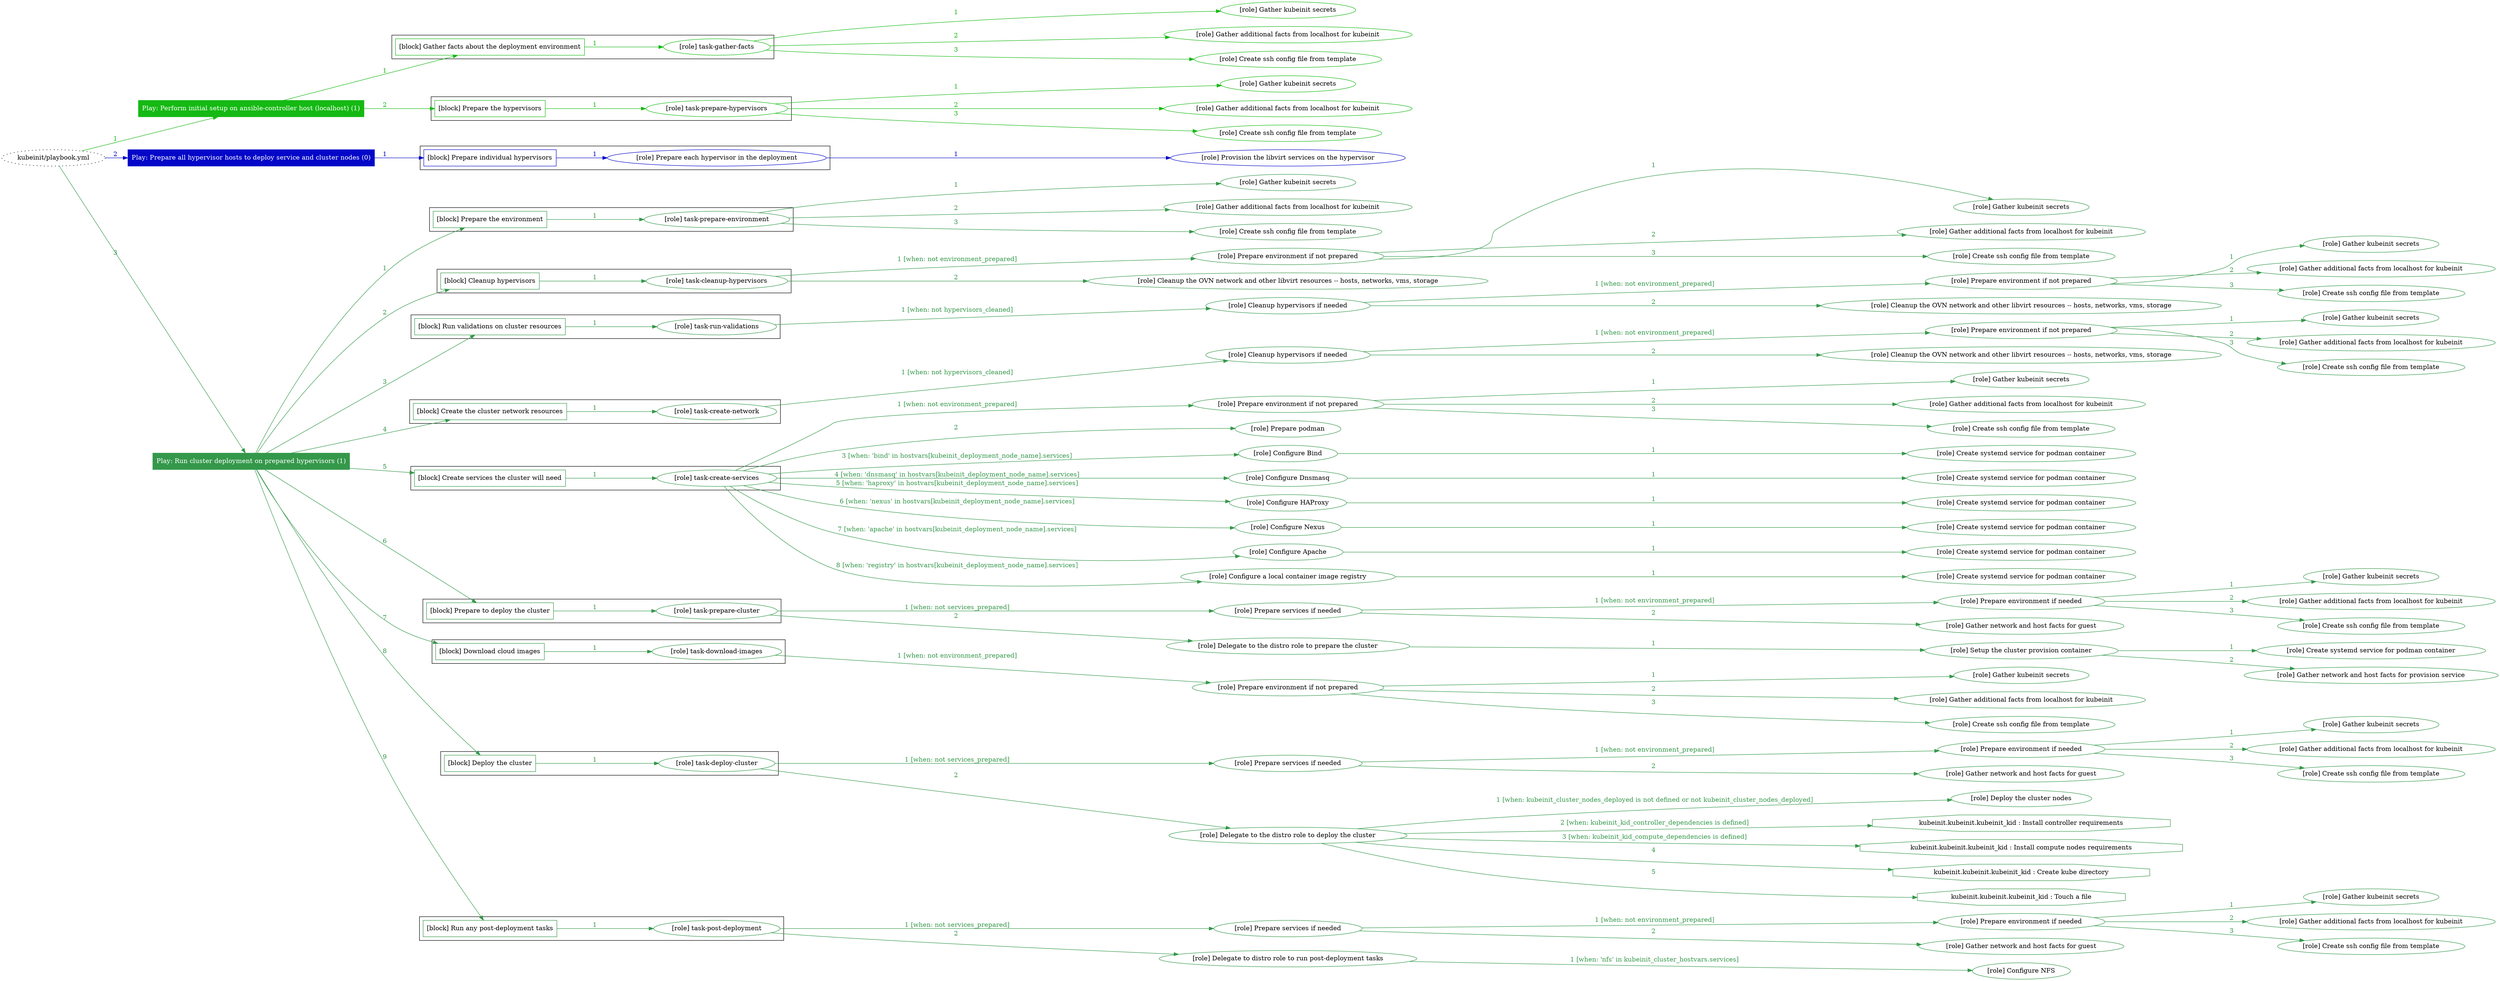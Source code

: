 digraph {
	graph [concentrate=true ordering=in rankdir=LR ratio=fill]
	edge [esep=5 sep=10]
	"kubeinit/playbook.yml" [URL="/home/runner/work/kubeinit/kubeinit/kubeinit/playbook.yml" id=playbook_e807b6be style=dotted]
	play_10ecc26c [label="Play: Perform initial setup on ansible-controller host (localhost) (1)" URL="/home/runner/work/kubeinit/kubeinit/kubeinit/playbook.yml" color="#15b913" fontcolor="#ffffff" id=play_10ecc26c shape=box style=filled tooltip=localhost]
	"kubeinit/playbook.yml" -> play_10ecc26c [label="1 " color="#15b913" fontcolor="#15b913" id=edge_acd201b9 labeltooltip="1 " tooltip="1 "]
	subgraph "Gather kubeinit secrets" {
		role_f698a0d1 [label="[role] Gather kubeinit secrets" URL="/home/runner/.ansible/collections/ansible_collections/kubeinit/kubeinit/roles/kubeinit_prepare/tasks/gather_kubeinit_facts.yml" color="#15b913" id=role_f698a0d1 tooltip="Gather kubeinit secrets"]
	}
	subgraph "Gather additional facts from localhost for kubeinit" {
		role_a2c9de89 [label="[role] Gather additional facts from localhost for kubeinit" URL="/home/runner/.ansible/collections/ansible_collections/kubeinit/kubeinit/roles/kubeinit_prepare/tasks/gather_kubeinit_facts.yml" color="#15b913" id=role_a2c9de89 tooltip="Gather additional facts from localhost for kubeinit"]
	}
	subgraph "Create ssh config file from template" {
		role_c436b6b9 [label="[role] Create ssh config file from template" URL="/home/runner/.ansible/collections/ansible_collections/kubeinit/kubeinit/roles/kubeinit_prepare/tasks/gather_kubeinit_facts.yml" color="#15b913" id=role_c436b6b9 tooltip="Create ssh config file from template"]
	}
	subgraph "task-gather-facts" {
		role_02a99af9 [label="[role] task-gather-facts" URL="/home/runner/work/kubeinit/kubeinit/kubeinit/playbook.yml" color="#15b913" id=role_02a99af9 tooltip="task-gather-facts"]
		role_02a99af9 -> role_f698a0d1 [label="1 " color="#15b913" fontcolor="#15b913" id=edge_52dd3b9f labeltooltip="1 " tooltip="1 "]
		role_02a99af9 -> role_a2c9de89 [label="2 " color="#15b913" fontcolor="#15b913" id=edge_810776d3 labeltooltip="2 " tooltip="2 "]
		role_02a99af9 -> role_c436b6b9 [label="3 " color="#15b913" fontcolor="#15b913" id=edge_ec79016c labeltooltip="3 " tooltip="3 "]
	}
	subgraph "Gather kubeinit secrets" {
		role_a6b017d1 [label="[role] Gather kubeinit secrets" URL="/home/runner/.ansible/collections/ansible_collections/kubeinit/kubeinit/roles/kubeinit_prepare/tasks/gather_kubeinit_facts.yml" color="#15b913" id=role_a6b017d1 tooltip="Gather kubeinit secrets"]
	}
	subgraph "Gather additional facts from localhost for kubeinit" {
		role_a07c6ed6 [label="[role] Gather additional facts from localhost for kubeinit" URL="/home/runner/.ansible/collections/ansible_collections/kubeinit/kubeinit/roles/kubeinit_prepare/tasks/gather_kubeinit_facts.yml" color="#15b913" id=role_a07c6ed6 tooltip="Gather additional facts from localhost for kubeinit"]
	}
	subgraph "Create ssh config file from template" {
		role_5b203758 [label="[role] Create ssh config file from template" URL="/home/runner/.ansible/collections/ansible_collections/kubeinit/kubeinit/roles/kubeinit_prepare/tasks/gather_kubeinit_facts.yml" color="#15b913" id=role_5b203758 tooltip="Create ssh config file from template"]
	}
	subgraph "task-prepare-hypervisors" {
		role_d3aebaba [label="[role] task-prepare-hypervisors" URL="/home/runner/work/kubeinit/kubeinit/kubeinit/playbook.yml" color="#15b913" id=role_d3aebaba tooltip="task-prepare-hypervisors"]
		role_d3aebaba -> role_a6b017d1 [label="1 " color="#15b913" fontcolor="#15b913" id=edge_6aeb4e05 labeltooltip="1 " tooltip="1 "]
		role_d3aebaba -> role_a07c6ed6 [label="2 " color="#15b913" fontcolor="#15b913" id=edge_a99eef90 labeltooltip="2 " tooltip="2 "]
		role_d3aebaba -> role_5b203758 [label="3 " color="#15b913" fontcolor="#15b913" id=edge_a9aad8bb labeltooltip="3 " tooltip="3 "]
	}
	subgraph "Play: Perform initial setup on ansible-controller host (localhost) (1)" {
		play_10ecc26c -> block_77534f14 [label=1 color="#15b913" fontcolor="#15b913" id=edge_add22c02 labeltooltip=1 tooltip=1]
		subgraph cluster_block_77534f14 {
			block_77534f14 [label="[block] Gather facts about the deployment environment" URL="/home/runner/work/kubeinit/kubeinit/kubeinit/playbook.yml" color="#15b913" id=block_77534f14 labeltooltip="Gather facts about the deployment environment" shape=box tooltip="Gather facts about the deployment environment"]
			block_77534f14 -> role_02a99af9 [label="1 " color="#15b913" fontcolor="#15b913" id=edge_48f6c932 labeltooltip="1 " tooltip="1 "]
		}
		play_10ecc26c -> block_ca06f6c1 [label=2 color="#15b913" fontcolor="#15b913" id=edge_6a74c12a labeltooltip=2 tooltip=2]
		subgraph cluster_block_ca06f6c1 {
			block_ca06f6c1 [label="[block] Prepare the hypervisors" URL="/home/runner/work/kubeinit/kubeinit/kubeinit/playbook.yml" color="#15b913" id=block_ca06f6c1 labeltooltip="Prepare the hypervisors" shape=box tooltip="Prepare the hypervisors"]
			block_ca06f6c1 -> role_d3aebaba [label="1 " color="#15b913" fontcolor="#15b913" id=edge_d5323cfe labeltooltip="1 " tooltip="1 "]
		}
	}
	play_40a67f04 [label="Play: Prepare all hypervisor hosts to deploy service and cluster nodes (0)" URL="/home/runner/work/kubeinit/kubeinit/kubeinit/playbook.yml" color="#0407c8" fontcolor="#ffffff" id=play_40a67f04 shape=box style=filled tooltip="Play: Prepare all hypervisor hosts to deploy service and cluster nodes (0)"]
	"kubeinit/playbook.yml" -> play_40a67f04 [label="2 " color="#0407c8" fontcolor="#0407c8" id=edge_33a59374 labeltooltip="2 " tooltip="2 "]
	subgraph "Provision the libvirt services on the hypervisor" {
		role_12161f16 [label="[role] Provision the libvirt services on the hypervisor" URL="/home/runner/.ansible/collections/ansible_collections/kubeinit/kubeinit/roles/kubeinit_prepare/tasks/prepare_hypervisor.yml" color="#0407c8" id=role_12161f16 tooltip="Provision the libvirt services on the hypervisor"]
	}
	subgraph "Prepare each hypervisor in the deployment" {
		role_8ce0308f [label="[role] Prepare each hypervisor in the deployment" URL="/home/runner/work/kubeinit/kubeinit/kubeinit/playbook.yml" color="#0407c8" id=role_8ce0308f tooltip="Prepare each hypervisor in the deployment"]
		role_8ce0308f -> role_12161f16 [label="1 " color="#0407c8" fontcolor="#0407c8" id=edge_433773dd labeltooltip="1 " tooltip="1 "]
	}
	subgraph "Play: Prepare all hypervisor hosts to deploy service and cluster nodes (0)" {
		play_40a67f04 -> block_02265746 [label=1 color="#0407c8" fontcolor="#0407c8" id=edge_d5dce743 labeltooltip=1 tooltip=1]
		subgraph cluster_block_02265746 {
			block_02265746 [label="[block] Prepare individual hypervisors" URL="/home/runner/work/kubeinit/kubeinit/kubeinit/playbook.yml" color="#0407c8" id=block_02265746 labeltooltip="Prepare individual hypervisors" shape=box tooltip="Prepare individual hypervisors"]
			block_02265746 -> role_8ce0308f [label="1 " color="#0407c8" fontcolor="#0407c8" id=edge_f05c49a2 labeltooltip="1 " tooltip="1 "]
		}
	}
	play_8c93995c [label="Play: Run cluster deployment on prepared hypervisors (1)" URL="/home/runner/work/kubeinit/kubeinit/kubeinit/playbook.yml" color="#34984a" fontcolor="#ffffff" id=play_8c93995c shape=box style=filled tooltip=localhost]
	"kubeinit/playbook.yml" -> play_8c93995c [label="3 " color="#34984a" fontcolor="#34984a" id=edge_a6f16e76 labeltooltip="3 " tooltip="3 "]
	subgraph "Gather kubeinit secrets" {
		role_05d548ab [label="[role] Gather kubeinit secrets" URL="/home/runner/.ansible/collections/ansible_collections/kubeinit/kubeinit/roles/kubeinit_prepare/tasks/gather_kubeinit_facts.yml" color="#34984a" id=role_05d548ab tooltip="Gather kubeinit secrets"]
	}
	subgraph "Gather additional facts from localhost for kubeinit" {
		role_389bf8a3 [label="[role] Gather additional facts from localhost for kubeinit" URL="/home/runner/.ansible/collections/ansible_collections/kubeinit/kubeinit/roles/kubeinit_prepare/tasks/gather_kubeinit_facts.yml" color="#34984a" id=role_389bf8a3 tooltip="Gather additional facts from localhost for kubeinit"]
	}
	subgraph "Create ssh config file from template" {
		role_6fd46c91 [label="[role] Create ssh config file from template" URL="/home/runner/.ansible/collections/ansible_collections/kubeinit/kubeinit/roles/kubeinit_prepare/tasks/gather_kubeinit_facts.yml" color="#34984a" id=role_6fd46c91 tooltip="Create ssh config file from template"]
	}
	subgraph "task-prepare-environment" {
		role_df18c2be [label="[role] task-prepare-environment" URL="/home/runner/work/kubeinit/kubeinit/kubeinit/playbook.yml" color="#34984a" id=role_df18c2be tooltip="task-prepare-environment"]
		role_df18c2be -> role_05d548ab [label="1 " color="#34984a" fontcolor="#34984a" id=edge_bb815bfe labeltooltip="1 " tooltip="1 "]
		role_df18c2be -> role_389bf8a3 [label="2 " color="#34984a" fontcolor="#34984a" id=edge_2f687261 labeltooltip="2 " tooltip="2 "]
		role_df18c2be -> role_6fd46c91 [label="3 " color="#34984a" fontcolor="#34984a" id=edge_4ea230d1 labeltooltip="3 " tooltip="3 "]
	}
	subgraph "Gather kubeinit secrets" {
		role_6b95a4e5 [label="[role] Gather kubeinit secrets" URL="/home/runner/.ansible/collections/ansible_collections/kubeinit/kubeinit/roles/kubeinit_prepare/tasks/gather_kubeinit_facts.yml" color="#34984a" id=role_6b95a4e5 tooltip="Gather kubeinit secrets"]
	}
	subgraph "Gather additional facts from localhost for kubeinit" {
		role_d80a9d18 [label="[role] Gather additional facts from localhost for kubeinit" URL="/home/runner/.ansible/collections/ansible_collections/kubeinit/kubeinit/roles/kubeinit_prepare/tasks/gather_kubeinit_facts.yml" color="#34984a" id=role_d80a9d18 tooltip="Gather additional facts from localhost for kubeinit"]
	}
	subgraph "Create ssh config file from template" {
		role_2f604f98 [label="[role] Create ssh config file from template" URL="/home/runner/.ansible/collections/ansible_collections/kubeinit/kubeinit/roles/kubeinit_prepare/tasks/gather_kubeinit_facts.yml" color="#34984a" id=role_2f604f98 tooltip="Create ssh config file from template"]
	}
	subgraph "Prepare environment if not prepared" {
		role_3883de2a [label="[role] Prepare environment if not prepared" URL="/home/runner/.ansible/collections/ansible_collections/kubeinit/kubeinit/roles/kubeinit_prepare/tasks/cleanup_hypervisors.yml" color="#34984a" id=role_3883de2a tooltip="Prepare environment if not prepared"]
		role_3883de2a -> role_6b95a4e5 [label="1 " color="#34984a" fontcolor="#34984a" id=edge_3b281f9f labeltooltip="1 " tooltip="1 "]
		role_3883de2a -> role_d80a9d18 [label="2 " color="#34984a" fontcolor="#34984a" id=edge_6532f88e labeltooltip="2 " tooltip="2 "]
		role_3883de2a -> role_2f604f98 [label="3 " color="#34984a" fontcolor="#34984a" id=edge_2f4127d6 labeltooltip="3 " tooltip="3 "]
	}
	subgraph "Cleanup the OVN network and other libvirt resources -- hosts, networks, vms, storage" {
		role_7df143c7 [label="[role] Cleanup the OVN network and other libvirt resources -- hosts, networks, vms, storage" URL="/home/runner/.ansible/collections/ansible_collections/kubeinit/kubeinit/roles/kubeinit_prepare/tasks/cleanup_hypervisors.yml" color="#34984a" id=role_7df143c7 tooltip="Cleanup the OVN network and other libvirt resources -- hosts, networks, vms, storage"]
	}
	subgraph "task-cleanup-hypervisors" {
		role_899ee66a [label="[role] task-cleanup-hypervisors" URL="/home/runner/work/kubeinit/kubeinit/kubeinit/playbook.yml" color="#34984a" id=role_899ee66a tooltip="task-cleanup-hypervisors"]
		role_899ee66a -> role_3883de2a [label="1 [when: not environment_prepared]" color="#34984a" fontcolor="#34984a" id=edge_750a6ad1 labeltooltip="1 [when: not environment_prepared]" tooltip="1 [when: not environment_prepared]"]
		role_899ee66a -> role_7df143c7 [label="2 " color="#34984a" fontcolor="#34984a" id=edge_f4ba94f4 labeltooltip="2 " tooltip="2 "]
	}
	subgraph "Gather kubeinit secrets" {
		role_f0eec960 [label="[role] Gather kubeinit secrets" URL="/home/runner/.ansible/collections/ansible_collections/kubeinit/kubeinit/roles/kubeinit_prepare/tasks/gather_kubeinit_facts.yml" color="#34984a" id=role_f0eec960 tooltip="Gather kubeinit secrets"]
	}
	subgraph "Gather additional facts from localhost for kubeinit" {
		role_1e46cef8 [label="[role] Gather additional facts from localhost for kubeinit" URL="/home/runner/.ansible/collections/ansible_collections/kubeinit/kubeinit/roles/kubeinit_prepare/tasks/gather_kubeinit_facts.yml" color="#34984a" id=role_1e46cef8 tooltip="Gather additional facts from localhost for kubeinit"]
	}
	subgraph "Create ssh config file from template" {
		role_45966fc8 [label="[role] Create ssh config file from template" URL="/home/runner/.ansible/collections/ansible_collections/kubeinit/kubeinit/roles/kubeinit_prepare/tasks/gather_kubeinit_facts.yml" color="#34984a" id=role_45966fc8 tooltip="Create ssh config file from template"]
	}
	subgraph "Prepare environment if not prepared" {
		role_cbd50811 [label="[role] Prepare environment if not prepared" URL="/home/runner/.ansible/collections/ansible_collections/kubeinit/kubeinit/roles/kubeinit_prepare/tasks/cleanup_hypervisors.yml" color="#34984a" id=role_cbd50811 tooltip="Prepare environment if not prepared"]
		role_cbd50811 -> role_f0eec960 [label="1 " color="#34984a" fontcolor="#34984a" id=edge_63bee2aa labeltooltip="1 " tooltip="1 "]
		role_cbd50811 -> role_1e46cef8 [label="2 " color="#34984a" fontcolor="#34984a" id=edge_9041f7ff labeltooltip="2 " tooltip="2 "]
		role_cbd50811 -> role_45966fc8 [label="3 " color="#34984a" fontcolor="#34984a" id=edge_c3b234cd labeltooltip="3 " tooltip="3 "]
	}
	subgraph "Cleanup the OVN network and other libvirt resources -- hosts, networks, vms, storage" {
		role_fdf89924 [label="[role] Cleanup the OVN network and other libvirt resources -- hosts, networks, vms, storage" URL="/home/runner/.ansible/collections/ansible_collections/kubeinit/kubeinit/roles/kubeinit_prepare/tasks/cleanup_hypervisors.yml" color="#34984a" id=role_fdf89924 tooltip="Cleanup the OVN network and other libvirt resources -- hosts, networks, vms, storage"]
	}
	subgraph "Cleanup hypervisors if needed" {
		role_ca71bb3c [label="[role] Cleanup hypervisors if needed" URL="/home/runner/.ansible/collections/ansible_collections/kubeinit/kubeinit/roles/kubeinit_validations/tasks/main.yml" color="#34984a" id=role_ca71bb3c tooltip="Cleanup hypervisors if needed"]
		role_ca71bb3c -> role_cbd50811 [label="1 [when: not environment_prepared]" color="#34984a" fontcolor="#34984a" id=edge_722cd5cc labeltooltip="1 [when: not environment_prepared]" tooltip="1 [when: not environment_prepared]"]
		role_ca71bb3c -> role_fdf89924 [label="2 " color="#34984a" fontcolor="#34984a" id=edge_a3b48f84 labeltooltip="2 " tooltip="2 "]
	}
	subgraph "task-run-validations" {
		role_73acf6d4 [label="[role] task-run-validations" URL="/home/runner/work/kubeinit/kubeinit/kubeinit/playbook.yml" color="#34984a" id=role_73acf6d4 tooltip="task-run-validations"]
		role_73acf6d4 -> role_ca71bb3c [label="1 [when: not hypervisors_cleaned]" color="#34984a" fontcolor="#34984a" id=edge_3e0c2c0e labeltooltip="1 [when: not hypervisors_cleaned]" tooltip="1 [when: not hypervisors_cleaned]"]
	}
	subgraph "Gather kubeinit secrets" {
		role_8f8dce2d [label="[role] Gather kubeinit secrets" URL="/home/runner/.ansible/collections/ansible_collections/kubeinit/kubeinit/roles/kubeinit_prepare/tasks/gather_kubeinit_facts.yml" color="#34984a" id=role_8f8dce2d tooltip="Gather kubeinit secrets"]
	}
	subgraph "Gather additional facts from localhost for kubeinit" {
		role_6e5440cc [label="[role] Gather additional facts from localhost for kubeinit" URL="/home/runner/.ansible/collections/ansible_collections/kubeinit/kubeinit/roles/kubeinit_prepare/tasks/gather_kubeinit_facts.yml" color="#34984a" id=role_6e5440cc tooltip="Gather additional facts from localhost for kubeinit"]
	}
	subgraph "Create ssh config file from template" {
		role_17b7f953 [label="[role] Create ssh config file from template" URL="/home/runner/.ansible/collections/ansible_collections/kubeinit/kubeinit/roles/kubeinit_prepare/tasks/gather_kubeinit_facts.yml" color="#34984a" id=role_17b7f953 tooltip="Create ssh config file from template"]
	}
	subgraph "Prepare environment if not prepared" {
		role_55d17e3a [label="[role] Prepare environment if not prepared" URL="/home/runner/.ansible/collections/ansible_collections/kubeinit/kubeinit/roles/kubeinit_prepare/tasks/cleanup_hypervisors.yml" color="#34984a" id=role_55d17e3a tooltip="Prepare environment if not prepared"]
		role_55d17e3a -> role_8f8dce2d [label="1 " color="#34984a" fontcolor="#34984a" id=edge_c5974642 labeltooltip="1 " tooltip="1 "]
		role_55d17e3a -> role_6e5440cc [label="2 " color="#34984a" fontcolor="#34984a" id=edge_99c531b1 labeltooltip="2 " tooltip="2 "]
		role_55d17e3a -> role_17b7f953 [label="3 " color="#34984a" fontcolor="#34984a" id=edge_11e6d7e9 labeltooltip="3 " tooltip="3 "]
	}
	subgraph "Cleanup the OVN network and other libvirt resources -- hosts, networks, vms, storage" {
		role_a800571b [label="[role] Cleanup the OVN network and other libvirt resources -- hosts, networks, vms, storage" URL="/home/runner/.ansible/collections/ansible_collections/kubeinit/kubeinit/roles/kubeinit_prepare/tasks/cleanup_hypervisors.yml" color="#34984a" id=role_a800571b tooltip="Cleanup the OVN network and other libvirt resources -- hosts, networks, vms, storage"]
	}
	subgraph "Cleanup hypervisors if needed" {
		role_c93c729c [label="[role] Cleanup hypervisors if needed" URL="/home/runner/.ansible/collections/ansible_collections/kubeinit/kubeinit/roles/kubeinit_libvirt/tasks/create_network.yml" color="#34984a" id=role_c93c729c tooltip="Cleanup hypervisors if needed"]
		role_c93c729c -> role_55d17e3a [label="1 [when: not environment_prepared]" color="#34984a" fontcolor="#34984a" id=edge_40a6ccbe labeltooltip="1 [when: not environment_prepared]" tooltip="1 [when: not environment_prepared]"]
		role_c93c729c -> role_a800571b [label="2 " color="#34984a" fontcolor="#34984a" id=edge_2985476d labeltooltip="2 " tooltip="2 "]
	}
	subgraph "task-create-network" {
		role_b896f154 [label="[role] task-create-network" URL="/home/runner/work/kubeinit/kubeinit/kubeinit/playbook.yml" color="#34984a" id=role_b896f154 tooltip="task-create-network"]
		role_b896f154 -> role_c93c729c [label="1 [when: not hypervisors_cleaned]" color="#34984a" fontcolor="#34984a" id=edge_4d9b727d labeltooltip="1 [when: not hypervisors_cleaned]" tooltip="1 [when: not hypervisors_cleaned]"]
	}
	subgraph "Gather kubeinit secrets" {
		role_ebeb8e44 [label="[role] Gather kubeinit secrets" URL="/home/runner/.ansible/collections/ansible_collections/kubeinit/kubeinit/roles/kubeinit_prepare/tasks/gather_kubeinit_facts.yml" color="#34984a" id=role_ebeb8e44 tooltip="Gather kubeinit secrets"]
	}
	subgraph "Gather additional facts from localhost for kubeinit" {
		role_3b7e2c3e [label="[role] Gather additional facts from localhost for kubeinit" URL="/home/runner/.ansible/collections/ansible_collections/kubeinit/kubeinit/roles/kubeinit_prepare/tasks/gather_kubeinit_facts.yml" color="#34984a" id=role_3b7e2c3e tooltip="Gather additional facts from localhost for kubeinit"]
	}
	subgraph "Create ssh config file from template" {
		role_2b94a190 [label="[role] Create ssh config file from template" URL="/home/runner/.ansible/collections/ansible_collections/kubeinit/kubeinit/roles/kubeinit_prepare/tasks/gather_kubeinit_facts.yml" color="#34984a" id=role_2b94a190 tooltip="Create ssh config file from template"]
	}
	subgraph "Prepare environment if not prepared" {
		role_2d629f78 [label="[role] Prepare environment if not prepared" URL="/home/runner/.ansible/collections/ansible_collections/kubeinit/kubeinit/roles/kubeinit_services/tasks/main.yml" color="#34984a" id=role_2d629f78 tooltip="Prepare environment if not prepared"]
		role_2d629f78 -> role_ebeb8e44 [label="1 " color="#34984a" fontcolor="#34984a" id=edge_b080f195 labeltooltip="1 " tooltip="1 "]
		role_2d629f78 -> role_3b7e2c3e [label="2 " color="#34984a" fontcolor="#34984a" id=edge_1b0a67d9 labeltooltip="2 " tooltip="2 "]
		role_2d629f78 -> role_2b94a190 [label="3 " color="#34984a" fontcolor="#34984a" id=edge_156a0623 labeltooltip="3 " tooltip="3 "]
	}
	subgraph "Prepare podman" {
		role_b90f8eab [label="[role] Prepare podman" URL="/home/runner/.ansible/collections/ansible_collections/kubeinit/kubeinit/roles/kubeinit_services/tasks/00_create_service_pod.yml" color="#34984a" id=role_b90f8eab tooltip="Prepare podman"]
	}
	subgraph "Create systemd service for podman container" {
		role_a250a8cb [label="[role] Create systemd service for podman container" URL="/home/runner/.ansible/collections/ansible_collections/kubeinit/kubeinit/roles/kubeinit_bind/tasks/main.yml" color="#34984a" id=role_a250a8cb tooltip="Create systemd service for podman container"]
	}
	subgraph "Configure Bind" {
		role_52cb746a [label="[role] Configure Bind" URL="/home/runner/.ansible/collections/ansible_collections/kubeinit/kubeinit/roles/kubeinit_services/tasks/start_services_containers.yml" color="#34984a" id=role_52cb746a tooltip="Configure Bind"]
		role_52cb746a -> role_a250a8cb [label="1 " color="#34984a" fontcolor="#34984a" id=edge_849c5209 labeltooltip="1 " tooltip="1 "]
	}
	subgraph "Create systemd service for podman container" {
		role_c0845cea [label="[role] Create systemd service for podman container" URL="/home/runner/.ansible/collections/ansible_collections/kubeinit/kubeinit/roles/kubeinit_dnsmasq/tasks/main.yml" color="#34984a" id=role_c0845cea tooltip="Create systemd service for podman container"]
	}
	subgraph "Configure Dnsmasq" {
		role_7c13bfe0 [label="[role] Configure Dnsmasq" URL="/home/runner/.ansible/collections/ansible_collections/kubeinit/kubeinit/roles/kubeinit_services/tasks/start_services_containers.yml" color="#34984a" id=role_7c13bfe0 tooltip="Configure Dnsmasq"]
		role_7c13bfe0 -> role_c0845cea [label="1 " color="#34984a" fontcolor="#34984a" id=edge_ea143c6f labeltooltip="1 " tooltip="1 "]
	}
	subgraph "Create systemd service for podman container" {
		role_acfef973 [label="[role] Create systemd service for podman container" URL="/home/runner/.ansible/collections/ansible_collections/kubeinit/kubeinit/roles/kubeinit_haproxy/tasks/main.yml" color="#34984a" id=role_acfef973 tooltip="Create systemd service for podman container"]
	}
	subgraph "Configure HAProxy" {
		role_18beb1c4 [label="[role] Configure HAProxy" URL="/home/runner/.ansible/collections/ansible_collections/kubeinit/kubeinit/roles/kubeinit_services/tasks/start_services_containers.yml" color="#34984a" id=role_18beb1c4 tooltip="Configure HAProxy"]
		role_18beb1c4 -> role_acfef973 [label="1 " color="#34984a" fontcolor="#34984a" id=edge_8e11ecd1 labeltooltip="1 " tooltip="1 "]
	}
	subgraph "Create systemd service for podman container" {
		role_fec2d2c2 [label="[role] Create systemd service for podman container" URL="/home/runner/.ansible/collections/ansible_collections/kubeinit/kubeinit/roles/kubeinit_nexus/tasks/main.yml" color="#34984a" id=role_fec2d2c2 tooltip="Create systemd service for podman container"]
	}
	subgraph "Configure Nexus" {
		role_b7d292bc [label="[role] Configure Nexus" URL="/home/runner/.ansible/collections/ansible_collections/kubeinit/kubeinit/roles/kubeinit_services/tasks/start_services_containers.yml" color="#34984a" id=role_b7d292bc tooltip="Configure Nexus"]
		role_b7d292bc -> role_fec2d2c2 [label="1 " color="#34984a" fontcolor="#34984a" id=edge_dfa01aff labeltooltip="1 " tooltip="1 "]
	}
	subgraph "Create systemd service for podman container" {
		role_014c1744 [label="[role] Create systemd service for podman container" URL="/home/runner/.ansible/collections/ansible_collections/kubeinit/kubeinit/roles/kubeinit_apache/tasks/main.yml" color="#34984a" id=role_014c1744 tooltip="Create systemd service for podman container"]
	}
	subgraph "Configure Apache" {
		role_40812e43 [label="[role] Configure Apache" URL="/home/runner/.ansible/collections/ansible_collections/kubeinit/kubeinit/roles/kubeinit_services/tasks/start_services_containers.yml" color="#34984a" id=role_40812e43 tooltip="Configure Apache"]
		role_40812e43 -> role_014c1744 [label="1 " color="#34984a" fontcolor="#34984a" id=edge_6ea91fe9 labeltooltip="1 " tooltip="1 "]
	}
	subgraph "Create systemd service for podman container" {
		role_f8d098bd [label="[role] Create systemd service for podman container" URL="/home/runner/.ansible/collections/ansible_collections/kubeinit/kubeinit/roles/kubeinit_registry/tasks/main.yml" color="#34984a" id=role_f8d098bd tooltip="Create systemd service for podman container"]
	}
	subgraph "Configure a local container image registry" {
		role_7da4605d [label="[role] Configure a local container image registry" URL="/home/runner/.ansible/collections/ansible_collections/kubeinit/kubeinit/roles/kubeinit_services/tasks/start_services_containers.yml" color="#34984a" id=role_7da4605d tooltip="Configure a local container image registry"]
		role_7da4605d -> role_f8d098bd [label="1 " color="#34984a" fontcolor="#34984a" id=edge_c77787c9 labeltooltip="1 " tooltip="1 "]
	}
	subgraph "task-create-services" {
		role_4aa26d89 [label="[role] task-create-services" URL="/home/runner/work/kubeinit/kubeinit/kubeinit/playbook.yml" color="#34984a" id=role_4aa26d89 tooltip="task-create-services"]
		role_4aa26d89 -> role_2d629f78 [label="1 [when: not environment_prepared]" color="#34984a" fontcolor="#34984a" id=edge_5abb0857 labeltooltip="1 [when: not environment_prepared]" tooltip="1 [when: not environment_prepared]"]
		role_4aa26d89 -> role_b90f8eab [label="2 " color="#34984a" fontcolor="#34984a" id=edge_d5ede6e8 labeltooltip="2 " tooltip="2 "]
		role_4aa26d89 -> role_52cb746a [label="3 [when: 'bind' in hostvars[kubeinit_deployment_node_name].services]" color="#34984a" fontcolor="#34984a" id=edge_443d857e labeltooltip="3 [when: 'bind' in hostvars[kubeinit_deployment_node_name].services]" tooltip="3 [when: 'bind' in hostvars[kubeinit_deployment_node_name].services]"]
		role_4aa26d89 -> role_7c13bfe0 [label="4 [when: 'dnsmasq' in hostvars[kubeinit_deployment_node_name].services]" color="#34984a" fontcolor="#34984a" id=edge_5c58534f labeltooltip="4 [when: 'dnsmasq' in hostvars[kubeinit_deployment_node_name].services]" tooltip="4 [when: 'dnsmasq' in hostvars[kubeinit_deployment_node_name].services]"]
		role_4aa26d89 -> role_18beb1c4 [label="5 [when: 'haproxy' in hostvars[kubeinit_deployment_node_name].services]" color="#34984a" fontcolor="#34984a" id=edge_36146310 labeltooltip="5 [when: 'haproxy' in hostvars[kubeinit_deployment_node_name].services]" tooltip="5 [when: 'haproxy' in hostvars[kubeinit_deployment_node_name].services]"]
		role_4aa26d89 -> role_b7d292bc [label="6 [when: 'nexus' in hostvars[kubeinit_deployment_node_name].services]" color="#34984a" fontcolor="#34984a" id=edge_5eca83cd labeltooltip="6 [when: 'nexus' in hostvars[kubeinit_deployment_node_name].services]" tooltip="6 [when: 'nexus' in hostvars[kubeinit_deployment_node_name].services]"]
		role_4aa26d89 -> role_40812e43 [label="7 [when: 'apache' in hostvars[kubeinit_deployment_node_name].services]" color="#34984a" fontcolor="#34984a" id=edge_4c13ef25 labeltooltip="7 [when: 'apache' in hostvars[kubeinit_deployment_node_name].services]" tooltip="7 [when: 'apache' in hostvars[kubeinit_deployment_node_name].services]"]
		role_4aa26d89 -> role_7da4605d [label="8 [when: 'registry' in hostvars[kubeinit_deployment_node_name].services]" color="#34984a" fontcolor="#34984a" id=edge_fe0b4b96 labeltooltip="8 [when: 'registry' in hostvars[kubeinit_deployment_node_name].services]" tooltip="8 [when: 'registry' in hostvars[kubeinit_deployment_node_name].services]"]
	}
	subgraph "Gather kubeinit secrets" {
		role_526b2ad4 [label="[role] Gather kubeinit secrets" URL="/home/runner/.ansible/collections/ansible_collections/kubeinit/kubeinit/roles/kubeinit_prepare/tasks/gather_kubeinit_facts.yml" color="#34984a" id=role_526b2ad4 tooltip="Gather kubeinit secrets"]
	}
	subgraph "Gather additional facts from localhost for kubeinit" {
		role_c1cf33bd [label="[role] Gather additional facts from localhost for kubeinit" URL="/home/runner/.ansible/collections/ansible_collections/kubeinit/kubeinit/roles/kubeinit_prepare/tasks/gather_kubeinit_facts.yml" color="#34984a" id=role_c1cf33bd tooltip="Gather additional facts from localhost for kubeinit"]
	}
	subgraph "Create ssh config file from template" {
		role_55f72949 [label="[role] Create ssh config file from template" URL="/home/runner/.ansible/collections/ansible_collections/kubeinit/kubeinit/roles/kubeinit_prepare/tasks/gather_kubeinit_facts.yml" color="#34984a" id=role_55f72949 tooltip="Create ssh config file from template"]
	}
	subgraph "Prepare environment if needed" {
		role_ce90176e [label="[role] Prepare environment if needed" URL="/home/runner/.ansible/collections/ansible_collections/kubeinit/kubeinit/roles/kubeinit_services/tasks/prepare_services.yml" color="#34984a" id=role_ce90176e tooltip="Prepare environment if needed"]
		role_ce90176e -> role_526b2ad4 [label="1 " color="#34984a" fontcolor="#34984a" id=edge_fded26e5 labeltooltip="1 " tooltip="1 "]
		role_ce90176e -> role_c1cf33bd [label="2 " color="#34984a" fontcolor="#34984a" id=edge_b5445c9d labeltooltip="2 " tooltip="2 "]
		role_ce90176e -> role_55f72949 [label="3 " color="#34984a" fontcolor="#34984a" id=edge_e752097f labeltooltip="3 " tooltip="3 "]
	}
	subgraph "Gather network and host facts for guest" {
		role_ac7f05ba [label="[role] Gather network and host facts for guest" URL="/home/runner/.ansible/collections/ansible_collections/kubeinit/kubeinit/roles/kubeinit_services/tasks/prepare_services.yml" color="#34984a" id=role_ac7f05ba tooltip="Gather network and host facts for guest"]
	}
	subgraph "Prepare services if needed" {
		role_f7b79fee [label="[role] Prepare services if needed" URL="/home/runner/.ansible/collections/ansible_collections/kubeinit/kubeinit/roles/kubeinit_prepare/tasks/prepare_cluster.yml" color="#34984a" id=role_f7b79fee tooltip="Prepare services if needed"]
		role_f7b79fee -> role_ce90176e [label="1 [when: not environment_prepared]" color="#34984a" fontcolor="#34984a" id=edge_70278d5c labeltooltip="1 [when: not environment_prepared]" tooltip="1 [when: not environment_prepared]"]
		role_f7b79fee -> role_ac7f05ba [label="2 " color="#34984a" fontcolor="#34984a" id=edge_e6c41bfc labeltooltip="2 " tooltip="2 "]
	}
	subgraph "Create systemd service for podman container" {
		role_6987704e [label="[role] Create systemd service for podman container" URL="/home/runner/.ansible/collections/ansible_collections/kubeinit/kubeinit/roles/kubeinit_services/tasks/create_provision_container.yml" color="#34984a" id=role_6987704e tooltip="Create systemd service for podman container"]
	}
	subgraph "Gather network and host facts for provision service" {
		role_75f76e6d [label="[role] Gather network and host facts for provision service" URL="/home/runner/.ansible/collections/ansible_collections/kubeinit/kubeinit/roles/kubeinit_services/tasks/create_provision_container.yml" color="#34984a" id=role_75f76e6d tooltip="Gather network and host facts for provision service"]
	}
	subgraph "Setup the cluster provision container" {
		role_08e741cb [label="[role] Setup the cluster provision container" URL="/home/runner/.ansible/collections/ansible_collections/kubeinit/kubeinit/roles/kubeinit_kid/tasks/prepare_cluster.yml" color="#34984a" id=role_08e741cb tooltip="Setup the cluster provision container"]
		role_08e741cb -> role_6987704e [label="1 " color="#34984a" fontcolor="#34984a" id=edge_0af78af4 labeltooltip="1 " tooltip="1 "]
		role_08e741cb -> role_75f76e6d [label="2 " color="#34984a" fontcolor="#34984a" id=edge_3ab84d94 labeltooltip="2 " tooltip="2 "]
	}
	subgraph "Delegate to the distro role to prepare the cluster" {
		role_6bee5ed4 [label="[role] Delegate to the distro role to prepare the cluster" URL="/home/runner/.ansible/collections/ansible_collections/kubeinit/kubeinit/roles/kubeinit_prepare/tasks/prepare_cluster.yml" color="#34984a" id=role_6bee5ed4 tooltip="Delegate to the distro role to prepare the cluster"]
		role_6bee5ed4 -> role_08e741cb [label="1 " color="#34984a" fontcolor="#34984a" id=edge_3f677219 labeltooltip="1 " tooltip="1 "]
	}
	subgraph "task-prepare-cluster" {
		role_beef0e0f [label="[role] task-prepare-cluster" URL="/home/runner/work/kubeinit/kubeinit/kubeinit/playbook.yml" color="#34984a" id=role_beef0e0f tooltip="task-prepare-cluster"]
		role_beef0e0f -> role_f7b79fee [label="1 [when: not services_prepared]" color="#34984a" fontcolor="#34984a" id=edge_e9248e6c labeltooltip="1 [when: not services_prepared]" tooltip="1 [when: not services_prepared]"]
		role_beef0e0f -> role_6bee5ed4 [label="2 " color="#34984a" fontcolor="#34984a" id=edge_5da1d2c4 labeltooltip="2 " tooltip="2 "]
	}
	subgraph "Gather kubeinit secrets" {
		role_43beb53b [label="[role] Gather kubeinit secrets" URL="/home/runner/.ansible/collections/ansible_collections/kubeinit/kubeinit/roles/kubeinit_prepare/tasks/gather_kubeinit_facts.yml" color="#34984a" id=role_43beb53b tooltip="Gather kubeinit secrets"]
	}
	subgraph "Gather additional facts from localhost for kubeinit" {
		role_5d1b80c3 [label="[role] Gather additional facts from localhost for kubeinit" URL="/home/runner/.ansible/collections/ansible_collections/kubeinit/kubeinit/roles/kubeinit_prepare/tasks/gather_kubeinit_facts.yml" color="#34984a" id=role_5d1b80c3 tooltip="Gather additional facts from localhost for kubeinit"]
	}
	subgraph "Create ssh config file from template" {
		role_8a910aa4 [label="[role] Create ssh config file from template" URL="/home/runner/.ansible/collections/ansible_collections/kubeinit/kubeinit/roles/kubeinit_prepare/tasks/gather_kubeinit_facts.yml" color="#34984a" id=role_8a910aa4 tooltip="Create ssh config file from template"]
	}
	subgraph "Prepare environment if not prepared" {
		role_bbec9f0f [label="[role] Prepare environment if not prepared" URL="/home/runner/.ansible/collections/ansible_collections/kubeinit/kubeinit/roles/kubeinit_libvirt/tasks/download_cloud_images.yml" color="#34984a" id=role_bbec9f0f tooltip="Prepare environment if not prepared"]
		role_bbec9f0f -> role_43beb53b [label="1 " color="#34984a" fontcolor="#34984a" id=edge_95eb1130 labeltooltip="1 " tooltip="1 "]
		role_bbec9f0f -> role_5d1b80c3 [label="2 " color="#34984a" fontcolor="#34984a" id=edge_a0affaa9 labeltooltip="2 " tooltip="2 "]
		role_bbec9f0f -> role_8a910aa4 [label="3 " color="#34984a" fontcolor="#34984a" id=edge_193d30c6 labeltooltip="3 " tooltip="3 "]
	}
	subgraph "task-download-images" {
		role_28cfb846 [label="[role] task-download-images" URL="/home/runner/work/kubeinit/kubeinit/kubeinit/playbook.yml" color="#34984a" id=role_28cfb846 tooltip="task-download-images"]
		role_28cfb846 -> role_bbec9f0f [label="1 [when: not environment_prepared]" color="#34984a" fontcolor="#34984a" id=edge_a45645a7 labeltooltip="1 [when: not environment_prepared]" tooltip="1 [when: not environment_prepared]"]
	}
	subgraph "Gather kubeinit secrets" {
		role_c860a3cd [label="[role] Gather kubeinit secrets" URL="/home/runner/.ansible/collections/ansible_collections/kubeinit/kubeinit/roles/kubeinit_prepare/tasks/gather_kubeinit_facts.yml" color="#34984a" id=role_c860a3cd tooltip="Gather kubeinit secrets"]
	}
	subgraph "Gather additional facts from localhost for kubeinit" {
		role_672b2067 [label="[role] Gather additional facts from localhost for kubeinit" URL="/home/runner/.ansible/collections/ansible_collections/kubeinit/kubeinit/roles/kubeinit_prepare/tasks/gather_kubeinit_facts.yml" color="#34984a" id=role_672b2067 tooltip="Gather additional facts from localhost for kubeinit"]
	}
	subgraph "Create ssh config file from template" {
		role_f02b8700 [label="[role] Create ssh config file from template" URL="/home/runner/.ansible/collections/ansible_collections/kubeinit/kubeinit/roles/kubeinit_prepare/tasks/gather_kubeinit_facts.yml" color="#34984a" id=role_f02b8700 tooltip="Create ssh config file from template"]
	}
	subgraph "Prepare environment if needed" {
		role_b658fe58 [label="[role] Prepare environment if needed" URL="/home/runner/.ansible/collections/ansible_collections/kubeinit/kubeinit/roles/kubeinit_services/tasks/prepare_services.yml" color="#34984a" id=role_b658fe58 tooltip="Prepare environment if needed"]
		role_b658fe58 -> role_c860a3cd [label="1 " color="#34984a" fontcolor="#34984a" id=edge_c875ffca labeltooltip="1 " tooltip="1 "]
		role_b658fe58 -> role_672b2067 [label="2 " color="#34984a" fontcolor="#34984a" id=edge_6f981f69 labeltooltip="2 " tooltip="2 "]
		role_b658fe58 -> role_f02b8700 [label="3 " color="#34984a" fontcolor="#34984a" id=edge_a97f0101 labeltooltip="3 " tooltip="3 "]
	}
	subgraph "Gather network and host facts for guest" {
		role_d9e6d3e6 [label="[role] Gather network and host facts for guest" URL="/home/runner/.ansible/collections/ansible_collections/kubeinit/kubeinit/roles/kubeinit_services/tasks/prepare_services.yml" color="#34984a" id=role_d9e6d3e6 tooltip="Gather network and host facts for guest"]
	}
	subgraph "Prepare services if needed" {
		role_6b934325 [label="[role] Prepare services if needed" URL="/home/runner/.ansible/collections/ansible_collections/kubeinit/kubeinit/roles/kubeinit_prepare/tasks/deploy_cluster.yml" color="#34984a" id=role_6b934325 tooltip="Prepare services if needed"]
		role_6b934325 -> role_b658fe58 [label="1 [when: not environment_prepared]" color="#34984a" fontcolor="#34984a" id=edge_859bfb73 labeltooltip="1 [when: not environment_prepared]" tooltip="1 [when: not environment_prepared]"]
		role_6b934325 -> role_d9e6d3e6 [label="2 " color="#34984a" fontcolor="#34984a" id=edge_a9724292 labeltooltip="2 " tooltip="2 "]
	}
	subgraph "Deploy the cluster nodes" {
		role_923b68e2 [label="[role] Deploy the cluster nodes" URL="/home/runner/.ansible/collections/ansible_collections/kubeinit/kubeinit/roles/kubeinit_kid/tasks/main.yml" color="#34984a" id=role_923b68e2 tooltip="Deploy the cluster nodes"]
	}
	subgraph "Delegate to the distro role to deploy the cluster" {
		role_dbd88bd0 [label="[role] Delegate to the distro role to deploy the cluster" URL="/home/runner/.ansible/collections/ansible_collections/kubeinit/kubeinit/roles/kubeinit_prepare/tasks/deploy_cluster.yml" color="#34984a" id=role_dbd88bd0 tooltip="Delegate to the distro role to deploy the cluster"]
		role_dbd88bd0 -> role_923b68e2 [label="1 [when: kubeinit_cluster_nodes_deployed is not defined or not kubeinit_cluster_nodes_deployed]" color="#34984a" fontcolor="#34984a" id=edge_dd40eecb labeltooltip="1 [when: kubeinit_cluster_nodes_deployed is not defined or not kubeinit_cluster_nodes_deployed]" tooltip="1 [when: kubeinit_cluster_nodes_deployed is not defined or not kubeinit_cluster_nodes_deployed]"]
		task_d3bb86ad [label="kubeinit.kubeinit.kubeinit_kid : Install controller requirements" URL="/home/runner/.ansible/collections/ansible_collections/kubeinit/kubeinit/roles/kubeinit_kid/tasks/main.yml" color="#34984a" id=task_d3bb86ad shape=octagon tooltip="kubeinit.kubeinit.kubeinit_kid : Install controller requirements"]
		role_dbd88bd0 -> task_d3bb86ad [label="2 [when: kubeinit_kid_controller_dependencies is defined]" color="#34984a" fontcolor="#34984a" id=edge_ca2396cf labeltooltip="2 [when: kubeinit_kid_controller_dependencies is defined]" tooltip="2 [when: kubeinit_kid_controller_dependencies is defined]"]
		task_cc85f551 [label="kubeinit.kubeinit.kubeinit_kid : Install compute nodes requirements" URL="/home/runner/.ansible/collections/ansible_collections/kubeinit/kubeinit/roles/kubeinit_kid/tasks/main.yml" color="#34984a" id=task_cc85f551 shape=octagon tooltip="kubeinit.kubeinit.kubeinit_kid : Install compute nodes requirements"]
		role_dbd88bd0 -> task_cc85f551 [label="3 [when: kubeinit_kid_compute_dependencies is defined]" color="#34984a" fontcolor="#34984a" id=edge_c6f77868 labeltooltip="3 [when: kubeinit_kid_compute_dependencies is defined]" tooltip="3 [when: kubeinit_kid_compute_dependencies is defined]"]
		task_a3e3bafb [label="kubeinit.kubeinit.kubeinit_kid : Create kube directory" URL="/home/runner/.ansible/collections/ansible_collections/kubeinit/kubeinit/roles/kubeinit_kid/tasks/main.yml" color="#34984a" id=task_a3e3bafb shape=octagon tooltip="kubeinit.kubeinit.kubeinit_kid : Create kube directory"]
		role_dbd88bd0 -> task_a3e3bafb [label="4 " color="#34984a" fontcolor="#34984a" id=edge_e9473bb9 labeltooltip="4 " tooltip="4 "]
		task_7506f3b5 [label="kubeinit.kubeinit.kubeinit_kid : Touch a file" URL="/home/runner/.ansible/collections/ansible_collections/kubeinit/kubeinit/roles/kubeinit_kid/tasks/main.yml" color="#34984a" id=task_7506f3b5 shape=octagon tooltip="kubeinit.kubeinit.kubeinit_kid : Touch a file"]
		role_dbd88bd0 -> task_7506f3b5 [label="5 " color="#34984a" fontcolor="#34984a" id=edge_bc27f449 labeltooltip="5 " tooltip="5 "]
	}
	subgraph "task-deploy-cluster" {
		role_ae5fa721 [label="[role] task-deploy-cluster" URL="/home/runner/work/kubeinit/kubeinit/kubeinit/playbook.yml" color="#34984a" id=role_ae5fa721 tooltip="task-deploy-cluster"]
		role_ae5fa721 -> role_6b934325 [label="1 [when: not services_prepared]" color="#34984a" fontcolor="#34984a" id=edge_7755bcaa labeltooltip="1 [when: not services_prepared]" tooltip="1 [when: not services_prepared]"]
		role_ae5fa721 -> role_dbd88bd0 [label="2 " color="#34984a" fontcolor="#34984a" id=edge_e787f9b0 labeltooltip="2 " tooltip="2 "]
	}
	subgraph "Gather kubeinit secrets" {
		role_8c726211 [label="[role] Gather kubeinit secrets" URL="/home/runner/.ansible/collections/ansible_collections/kubeinit/kubeinit/roles/kubeinit_prepare/tasks/gather_kubeinit_facts.yml" color="#34984a" id=role_8c726211 tooltip="Gather kubeinit secrets"]
	}
	subgraph "Gather additional facts from localhost for kubeinit" {
		role_d237c88c [label="[role] Gather additional facts from localhost for kubeinit" URL="/home/runner/.ansible/collections/ansible_collections/kubeinit/kubeinit/roles/kubeinit_prepare/tasks/gather_kubeinit_facts.yml" color="#34984a" id=role_d237c88c tooltip="Gather additional facts from localhost for kubeinit"]
	}
	subgraph "Create ssh config file from template" {
		role_e55f2523 [label="[role] Create ssh config file from template" URL="/home/runner/.ansible/collections/ansible_collections/kubeinit/kubeinit/roles/kubeinit_prepare/tasks/gather_kubeinit_facts.yml" color="#34984a" id=role_e55f2523 tooltip="Create ssh config file from template"]
	}
	subgraph "Prepare environment if needed" {
		role_9dba899b [label="[role] Prepare environment if needed" URL="/home/runner/.ansible/collections/ansible_collections/kubeinit/kubeinit/roles/kubeinit_services/tasks/prepare_services.yml" color="#34984a" id=role_9dba899b tooltip="Prepare environment if needed"]
		role_9dba899b -> role_8c726211 [label="1 " color="#34984a" fontcolor="#34984a" id=edge_67140028 labeltooltip="1 " tooltip="1 "]
		role_9dba899b -> role_d237c88c [label="2 " color="#34984a" fontcolor="#34984a" id=edge_171d08bc labeltooltip="2 " tooltip="2 "]
		role_9dba899b -> role_e55f2523 [label="3 " color="#34984a" fontcolor="#34984a" id=edge_e5799526 labeltooltip="3 " tooltip="3 "]
	}
	subgraph "Gather network and host facts for guest" {
		role_8473c39f [label="[role] Gather network and host facts for guest" URL="/home/runner/.ansible/collections/ansible_collections/kubeinit/kubeinit/roles/kubeinit_services/tasks/prepare_services.yml" color="#34984a" id=role_8473c39f tooltip="Gather network and host facts for guest"]
	}
	subgraph "Prepare services if needed" {
		role_2923aeb0 [label="[role] Prepare services if needed" URL="/home/runner/.ansible/collections/ansible_collections/kubeinit/kubeinit/roles/kubeinit_prepare/tasks/post_deployment.yml" color="#34984a" id=role_2923aeb0 tooltip="Prepare services if needed"]
		role_2923aeb0 -> role_9dba899b [label="1 [when: not environment_prepared]" color="#34984a" fontcolor="#34984a" id=edge_fba04d93 labeltooltip="1 [when: not environment_prepared]" tooltip="1 [when: not environment_prepared]"]
		role_2923aeb0 -> role_8473c39f [label="2 " color="#34984a" fontcolor="#34984a" id=edge_aaff9fbb labeltooltip="2 " tooltip="2 "]
	}
	subgraph "Configure NFS" {
		role_f11dc0d8 [label="[role] Configure NFS" URL="/home/runner/.ansible/collections/ansible_collections/kubeinit/kubeinit/roles/kubeinit_kid/tasks/post_deployment_tasks.yml" color="#34984a" id=role_f11dc0d8 tooltip="Configure NFS"]
	}
	subgraph "Delegate to distro role to run post-deployment tasks" {
		role_f569b681 [label="[role] Delegate to distro role to run post-deployment tasks" URL="/home/runner/.ansible/collections/ansible_collections/kubeinit/kubeinit/roles/kubeinit_prepare/tasks/post_deployment.yml" color="#34984a" id=role_f569b681 tooltip="Delegate to distro role to run post-deployment tasks"]
		role_f569b681 -> role_f11dc0d8 [label="1 [when: 'nfs' in kubeinit_cluster_hostvars.services]" color="#34984a" fontcolor="#34984a" id=edge_d55c28b4 labeltooltip="1 [when: 'nfs' in kubeinit_cluster_hostvars.services]" tooltip="1 [when: 'nfs' in kubeinit_cluster_hostvars.services]"]
	}
	subgraph "task-post-deployment" {
		role_98ecdfe4 [label="[role] task-post-deployment" URL="/home/runner/work/kubeinit/kubeinit/kubeinit/playbook.yml" color="#34984a" id=role_98ecdfe4 tooltip="task-post-deployment"]
		role_98ecdfe4 -> role_2923aeb0 [label="1 [when: not services_prepared]" color="#34984a" fontcolor="#34984a" id=edge_989cae6b labeltooltip="1 [when: not services_prepared]" tooltip="1 [when: not services_prepared]"]
		role_98ecdfe4 -> role_f569b681 [label="2 " color="#34984a" fontcolor="#34984a" id=edge_48d86b01 labeltooltip="2 " tooltip="2 "]
	}
	subgraph "Play: Run cluster deployment on prepared hypervisors (1)" {
		play_8c93995c -> block_5f13b599 [label=1 color="#34984a" fontcolor="#34984a" id=edge_ab28f215 labeltooltip=1 tooltip=1]
		subgraph cluster_block_5f13b599 {
			block_5f13b599 [label="[block] Prepare the environment" URL="/home/runner/work/kubeinit/kubeinit/kubeinit/playbook.yml" color="#34984a" id=block_5f13b599 labeltooltip="Prepare the environment" shape=box tooltip="Prepare the environment"]
			block_5f13b599 -> role_df18c2be [label="1 " color="#34984a" fontcolor="#34984a" id=edge_a4828492 labeltooltip="1 " tooltip="1 "]
		}
		play_8c93995c -> block_8561bda6 [label=2 color="#34984a" fontcolor="#34984a" id=edge_a92a0033 labeltooltip=2 tooltip=2]
		subgraph cluster_block_8561bda6 {
			block_8561bda6 [label="[block] Cleanup hypervisors" URL="/home/runner/work/kubeinit/kubeinit/kubeinit/playbook.yml" color="#34984a" id=block_8561bda6 labeltooltip="Cleanup hypervisors" shape=box tooltip="Cleanup hypervisors"]
			block_8561bda6 -> role_899ee66a [label="1 " color="#34984a" fontcolor="#34984a" id=edge_3d45861d labeltooltip="1 " tooltip="1 "]
		}
		play_8c93995c -> block_623f5af7 [label=3 color="#34984a" fontcolor="#34984a" id=edge_b8707b8b labeltooltip=3 tooltip=3]
		subgraph cluster_block_623f5af7 {
			block_623f5af7 [label="[block] Run validations on cluster resources" URL="/home/runner/work/kubeinit/kubeinit/kubeinit/playbook.yml" color="#34984a" id=block_623f5af7 labeltooltip="Run validations on cluster resources" shape=box tooltip="Run validations on cluster resources"]
			block_623f5af7 -> role_73acf6d4 [label="1 " color="#34984a" fontcolor="#34984a" id=edge_4a7b5879 labeltooltip="1 " tooltip="1 "]
		}
		play_8c93995c -> block_5bfc13fc [label=4 color="#34984a" fontcolor="#34984a" id=edge_95661cf9 labeltooltip=4 tooltip=4]
		subgraph cluster_block_5bfc13fc {
			block_5bfc13fc [label="[block] Create the cluster network resources" URL="/home/runner/work/kubeinit/kubeinit/kubeinit/playbook.yml" color="#34984a" id=block_5bfc13fc labeltooltip="Create the cluster network resources" shape=box tooltip="Create the cluster network resources"]
			block_5bfc13fc -> role_b896f154 [label="1 " color="#34984a" fontcolor="#34984a" id=edge_f980e13c labeltooltip="1 " tooltip="1 "]
		}
		play_8c93995c -> block_2bbf5cbb [label=5 color="#34984a" fontcolor="#34984a" id=edge_dd3a7a0c labeltooltip=5 tooltip=5]
		subgraph cluster_block_2bbf5cbb {
			block_2bbf5cbb [label="[block] Create services the cluster will need" URL="/home/runner/work/kubeinit/kubeinit/kubeinit/playbook.yml" color="#34984a" id=block_2bbf5cbb labeltooltip="Create services the cluster will need" shape=box tooltip="Create services the cluster will need"]
			block_2bbf5cbb -> role_4aa26d89 [label="1 " color="#34984a" fontcolor="#34984a" id=edge_450049fd labeltooltip="1 " tooltip="1 "]
		}
		play_8c93995c -> block_d3bbee74 [label=6 color="#34984a" fontcolor="#34984a" id=edge_be25ad09 labeltooltip=6 tooltip=6]
		subgraph cluster_block_d3bbee74 {
			block_d3bbee74 [label="[block] Prepare to deploy the cluster" URL="/home/runner/work/kubeinit/kubeinit/kubeinit/playbook.yml" color="#34984a" id=block_d3bbee74 labeltooltip="Prepare to deploy the cluster" shape=box tooltip="Prepare to deploy the cluster"]
			block_d3bbee74 -> role_beef0e0f [label="1 " color="#34984a" fontcolor="#34984a" id=edge_1675df24 labeltooltip="1 " tooltip="1 "]
		}
		play_8c93995c -> block_9e4c6868 [label=7 color="#34984a" fontcolor="#34984a" id=edge_8e3fd841 labeltooltip=7 tooltip=7]
		subgraph cluster_block_9e4c6868 {
			block_9e4c6868 [label="[block] Download cloud images" URL="/home/runner/work/kubeinit/kubeinit/kubeinit/playbook.yml" color="#34984a" id=block_9e4c6868 labeltooltip="Download cloud images" shape=box tooltip="Download cloud images"]
			block_9e4c6868 -> role_28cfb846 [label="1 " color="#34984a" fontcolor="#34984a" id=edge_89674d9d labeltooltip="1 " tooltip="1 "]
		}
		play_8c93995c -> block_4bcc5bf3 [label=8 color="#34984a" fontcolor="#34984a" id=edge_70d317e0 labeltooltip=8 tooltip=8]
		subgraph cluster_block_4bcc5bf3 {
			block_4bcc5bf3 [label="[block] Deploy the cluster" URL="/home/runner/work/kubeinit/kubeinit/kubeinit/playbook.yml" color="#34984a" id=block_4bcc5bf3 labeltooltip="Deploy the cluster" shape=box tooltip="Deploy the cluster"]
			block_4bcc5bf3 -> role_ae5fa721 [label="1 " color="#34984a" fontcolor="#34984a" id=edge_85fbe4de labeltooltip="1 " tooltip="1 "]
		}
		play_8c93995c -> block_8719b21a [label=9 color="#34984a" fontcolor="#34984a" id=edge_a6587f9a labeltooltip=9 tooltip=9]
		subgraph cluster_block_8719b21a {
			block_8719b21a [label="[block] Run any post-deployment tasks" URL="/home/runner/work/kubeinit/kubeinit/kubeinit/playbook.yml" color="#34984a" id=block_8719b21a labeltooltip="Run any post-deployment tasks" shape=box tooltip="Run any post-deployment tasks"]
			block_8719b21a -> role_98ecdfe4 [label="1 " color="#34984a" fontcolor="#34984a" id=edge_a9132e00 labeltooltip="1 " tooltip="1 "]
		}
	}
}
